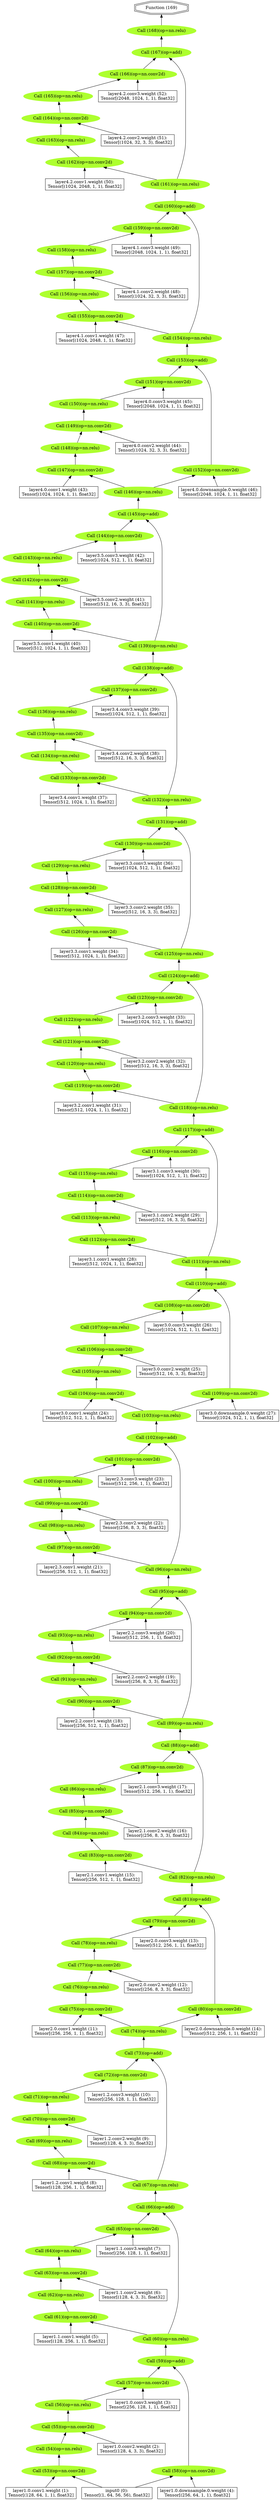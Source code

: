 digraph {
	rankdir=BT
	0 [label="input0 (0):
Tensor[(1, 64, 56, 56), float32]" shape=rectangle]
	1 [label="layer1.0.conv1.weight (1):
Tensor[(128, 64, 1, 1), float32]" shape=rectangle]
	2 [label="layer1.0.conv2.weight (2):
Tensor[(128, 4, 3, 3), float32]" shape=rectangle]
	3 [label="layer1.0.conv3.weight (3):
Tensor[(256, 128, 1, 1), float32]" shape=rectangle]
	4 [label="layer1.0.downsample.0.weight (4):
Tensor[(256, 64, 1, 1), float32]" shape=rectangle]
	5 [label="layer1.1.conv1.weight (5):
Tensor[(128, 256, 1, 1), float32]" shape=rectangle]
	6 [label="layer1.1.conv2.weight (6):
Tensor[(128, 4, 3, 3), float32]" shape=rectangle]
	7 [label="layer1.1.conv3.weight (7):
Tensor[(256, 128, 1, 1), float32]" shape=rectangle]
	8 [label="layer1.2.conv1.weight (8):
Tensor[(128, 256, 1, 1), float32]" shape=rectangle]
	9 [label="layer1.2.conv2.weight (9):
Tensor[(128, 4, 3, 3), float32]" shape=rectangle]
	10 [label="layer1.2.conv3.weight (10):
Tensor[(256, 128, 1, 1), float32]" shape=rectangle]
	11 [label="layer2.0.conv1.weight (11):
Tensor[(256, 256, 1, 1), float32]" shape=rectangle]
	12 [label="layer2.0.conv2.weight (12):
Tensor[(256, 8, 3, 3), float32]" shape=rectangle]
	13 [label="layer2.0.conv3.weight (13):
Tensor[(512, 256, 1, 1), float32]" shape=rectangle]
	14 [label="layer2.0.downsample.0.weight (14):
Tensor[(512, 256, 1, 1), float32]" shape=rectangle]
	15 [label="layer2.1.conv1.weight (15):
Tensor[(256, 512, 1, 1), float32]" shape=rectangle]
	16 [label="layer2.1.conv2.weight (16):
Tensor[(256, 8, 3, 3), float32]" shape=rectangle]
	17 [label="layer2.1.conv3.weight (17):
Tensor[(512, 256, 1, 1), float32]" shape=rectangle]
	18 [label="layer2.2.conv1.weight (18):
Tensor[(256, 512, 1, 1), float32]" shape=rectangle]
	19 [label="layer2.2.conv2.weight (19):
Tensor[(256, 8, 3, 3), float32]" shape=rectangle]
	20 [label="layer2.2.conv3.weight (20):
Tensor[(512, 256, 1, 1), float32]" shape=rectangle]
	21 [label="layer2.3.conv1.weight (21):
Tensor[(256, 512, 1, 1), float32]" shape=rectangle]
	22 [label="layer2.3.conv2.weight (22):
Tensor[(256, 8, 3, 3), float32]" shape=rectangle]
	23 [label="layer2.3.conv3.weight (23):
Tensor[(512, 256, 1, 1), float32]" shape=rectangle]
	24 [label="layer3.0.conv1.weight (24):
Tensor[(512, 512, 1, 1), float32]" shape=rectangle]
	25 [label="layer3.0.conv2.weight (25):
Tensor[(512, 16, 3, 3), float32]" shape=rectangle]
	26 [label="layer3.0.conv3.weight (26):
Tensor[(1024, 512, 1, 1), float32]" shape=rectangle]
	27 [label="layer3.0.downsample.0.weight (27):
Tensor[(1024, 512, 1, 1), float32]" shape=rectangle]
	28 [label="layer3.1.conv1.weight (28):
Tensor[(512, 1024, 1, 1), float32]" shape=rectangle]
	29 [label="layer3.1.conv2.weight (29):
Tensor[(512, 16, 3, 3), float32]" shape=rectangle]
	30 [label="layer3.1.conv3.weight (30):
Tensor[(1024, 512, 1, 1), float32]" shape=rectangle]
	31 [label="layer3.2.conv1.weight (31):
Tensor[(512, 1024, 1, 1), float32]" shape=rectangle]
	32 [label="layer3.2.conv2.weight (32):
Tensor[(512, 16, 3, 3), float32]" shape=rectangle]
	33 [label="layer3.2.conv3.weight (33):
Tensor[(1024, 512, 1, 1), float32]" shape=rectangle]
	34 [label="layer3.3.conv1.weight (34):
Tensor[(512, 1024, 1, 1), float32]" shape=rectangle]
	35 [label="layer3.3.conv2.weight (35):
Tensor[(512, 16, 3, 3), float32]" shape=rectangle]
	36 [label="layer3.3.conv3.weight (36):
Tensor[(1024, 512, 1, 1), float32]" shape=rectangle]
	37 [label="layer3.4.conv1.weight (37):
Tensor[(512, 1024, 1, 1), float32]" shape=rectangle]
	38 [label="layer3.4.conv2.weight (38):
Tensor[(512, 16, 3, 3), float32]" shape=rectangle]
	39 [label="layer3.4.conv3.weight (39):
Tensor[(1024, 512, 1, 1), float32]" shape=rectangle]
	40 [label="layer3.5.conv1.weight (40):
Tensor[(512, 1024, 1, 1), float32]" shape=rectangle]
	41 [label="layer3.5.conv2.weight (41):
Tensor[(512, 16, 3, 3), float32]" shape=rectangle]
	42 [label="layer3.5.conv3.weight (42):
Tensor[(1024, 512, 1, 1), float32]" shape=rectangle]
	43 [label="layer4.0.conv1.weight (43):
Tensor[(1024, 1024, 1, 1), float32]" shape=rectangle]
	44 [label="layer4.0.conv2.weight (44):
Tensor[(1024, 32, 3, 3), float32]" shape=rectangle]
	45 [label="layer4.0.conv3.weight (45):
Tensor[(2048, 1024, 1, 1), float32]" shape=rectangle]
	46 [label="layer4.0.downsample.0.weight (46):
Tensor[(2048, 1024, 1, 1), float32]" shape=rectangle]
	47 [label="layer4.1.conv1.weight (47):
Tensor[(1024, 2048, 1, 1), float32]" shape=rectangle]
	48 [label="layer4.1.conv2.weight (48):
Tensor[(1024, 32, 3, 3), float32]" shape=rectangle]
	49 [label="layer4.1.conv3.weight (49):
Tensor[(2048, 1024, 1, 1), float32]" shape=rectangle]
	50 [label="layer4.2.conv1.weight (50):
Tensor[(1024, 2048, 1, 1), float32]" shape=rectangle]
	51 [label="layer4.2.conv2.weight (51):
Tensor[(1024, 32, 3, 3), float32]" shape=rectangle]
	52 [label="layer4.2.conv3.weight (52):
Tensor[(2048, 1024, 1, 1), float32]" shape=rectangle]
	53 [label="Call (53)(op=nn.conv2d)" color=greenyellow shape=ellipse style=filled]
	0 -> 53
	1 -> 53
	54 [label="Call (54)(op=nn.relu)" color=greenyellow shape=ellipse style=filled]
	53 -> 54
	55 [label="Call (55)(op=nn.conv2d)" color=greenyellow shape=ellipse style=filled]
	54 -> 55
	2 -> 55
	56 [label="Call (56)(op=nn.relu)" color=greenyellow shape=ellipse style=filled]
	55 -> 56
	57 [label="Call (57)(op=nn.conv2d)" color=greenyellow shape=ellipse style=filled]
	56 -> 57
	3 -> 57
	58 [label="Call (58)(op=nn.conv2d)" color=greenyellow shape=ellipse style=filled]
	0 -> 58
	4 -> 58
	59 [label="Call (59)(op=add)" color=greenyellow shape=ellipse style=filled]
	57 -> 59
	58 -> 59
	60 [label="Call (60)(op=nn.relu)" color=greenyellow shape=ellipse style=filled]
	59 -> 60
	61 [label="Call (61)(op=nn.conv2d)" color=greenyellow shape=ellipse style=filled]
	60 -> 61
	5 -> 61
	62 [label="Call (62)(op=nn.relu)" color=greenyellow shape=ellipse style=filled]
	61 -> 62
	63 [label="Call (63)(op=nn.conv2d)" color=greenyellow shape=ellipse style=filled]
	62 -> 63
	6 -> 63
	64 [label="Call (64)(op=nn.relu)" color=greenyellow shape=ellipse style=filled]
	63 -> 64
	65 [label="Call (65)(op=nn.conv2d)" color=greenyellow shape=ellipse style=filled]
	64 -> 65
	7 -> 65
	66 [label="Call (66)(op=add)" color=greenyellow shape=ellipse style=filled]
	65 -> 66
	60 -> 66
	67 [label="Call (67)(op=nn.relu)" color=greenyellow shape=ellipse style=filled]
	66 -> 67
	68 [label="Call (68)(op=nn.conv2d)" color=greenyellow shape=ellipse style=filled]
	67 -> 68
	8 -> 68
	69 [label="Call (69)(op=nn.relu)" color=greenyellow shape=ellipse style=filled]
	68 -> 69
	70 [label="Call (70)(op=nn.conv2d)" color=greenyellow shape=ellipse style=filled]
	69 -> 70
	9 -> 70
	71 [label="Call (71)(op=nn.relu)" color=greenyellow shape=ellipse style=filled]
	70 -> 71
	72 [label="Call (72)(op=nn.conv2d)" color=greenyellow shape=ellipse style=filled]
	71 -> 72
	10 -> 72
	73 [label="Call (73)(op=add)" color=greenyellow shape=ellipse style=filled]
	72 -> 73
	67 -> 73
	74 [label="Call (74)(op=nn.relu)" color=greenyellow shape=ellipse style=filled]
	73 -> 74
	75 [label="Call (75)(op=nn.conv2d)" color=greenyellow shape=ellipse style=filled]
	74 -> 75
	11 -> 75
	76 [label="Call (76)(op=nn.relu)" color=greenyellow shape=ellipse style=filled]
	75 -> 76
	77 [label="Call (77)(op=nn.conv2d)" color=greenyellow shape=ellipse style=filled]
	76 -> 77
	12 -> 77
	78 [label="Call (78)(op=nn.relu)" color=greenyellow shape=ellipse style=filled]
	77 -> 78
	79 [label="Call (79)(op=nn.conv2d)" color=greenyellow shape=ellipse style=filled]
	78 -> 79
	13 -> 79
	80 [label="Call (80)(op=nn.conv2d)" color=greenyellow shape=ellipse style=filled]
	74 -> 80
	14 -> 80
	81 [label="Call (81)(op=add)" color=greenyellow shape=ellipse style=filled]
	79 -> 81
	80 -> 81
	82 [label="Call (82)(op=nn.relu)" color=greenyellow shape=ellipse style=filled]
	81 -> 82
	83 [label="Call (83)(op=nn.conv2d)" color=greenyellow shape=ellipse style=filled]
	82 -> 83
	15 -> 83
	84 [label="Call (84)(op=nn.relu)" color=greenyellow shape=ellipse style=filled]
	83 -> 84
	85 [label="Call (85)(op=nn.conv2d)" color=greenyellow shape=ellipse style=filled]
	84 -> 85
	16 -> 85
	86 [label="Call (86)(op=nn.relu)" color=greenyellow shape=ellipse style=filled]
	85 -> 86
	87 [label="Call (87)(op=nn.conv2d)" color=greenyellow shape=ellipse style=filled]
	86 -> 87
	17 -> 87
	88 [label="Call (88)(op=add)" color=greenyellow shape=ellipse style=filled]
	87 -> 88
	82 -> 88
	89 [label="Call (89)(op=nn.relu)" color=greenyellow shape=ellipse style=filled]
	88 -> 89
	90 [label="Call (90)(op=nn.conv2d)" color=greenyellow shape=ellipse style=filled]
	89 -> 90
	18 -> 90
	91 [label="Call (91)(op=nn.relu)" color=greenyellow shape=ellipse style=filled]
	90 -> 91
	92 [label="Call (92)(op=nn.conv2d)" color=greenyellow shape=ellipse style=filled]
	91 -> 92
	19 -> 92
	93 [label="Call (93)(op=nn.relu)" color=greenyellow shape=ellipse style=filled]
	92 -> 93
	94 [label="Call (94)(op=nn.conv2d)" color=greenyellow shape=ellipse style=filled]
	93 -> 94
	20 -> 94
	95 [label="Call (95)(op=add)" color=greenyellow shape=ellipse style=filled]
	94 -> 95
	89 -> 95
	96 [label="Call (96)(op=nn.relu)" color=greenyellow shape=ellipse style=filled]
	95 -> 96
	97 [label="Call (97)(op=nn.conv2d)" color=greenyellow shape=ellipse style=filled]
	96 -> 97
	21 -> 97
	98 [label="Call (98)(op=nn.relu)" color=greenyellow shape=ellipse style=filled]
	97 -> 98
	99 [label="Call (99)(op=nn.conv2d)" color=greenyellow shape=ellipse style=filled]
	98 -> 99
	22 -> 99
	100 [label="Call (100)(op=nn.relu)" color=greenyellow shape=ellipse style=filled]
	99 -> 100
	101 [label="Call (101)(op=nn.conv2d)" color=greenyellow shape=ellipse style=filled]
	100 -> 101
	23 -> 101
	102 [label="Call (102)(op=add)" color=greenyellow shape=ellipse style=filled]
	101 -> 102
	96 -> 102
	103 [label="Call (103)(op=nn.relu)" color=greenyellow shape=ellipse style=filled]
	102 -> 103
	104 [label="Call (104)(op=nn.conv2d)" color=greenyellow shape=ellipse style=filled]
	103 -> 104
	24 -> 104
	105 [label="Call (105)(op=nn.relu)" color=greenyellow shape=ellipse style=filled]
	104 -> 105
	106 [label="Call (106)(op=nn.conv2d)" color=greenyellow shape=ellipse style=filled]
	105 -> 106
	25 -> 106
	107 [label="Call (107)(op=nn.relu)" color=greenyellow shape=ellipse style=filled]
	106 -> 107
	108 [label="Call (108)(op=nn.conv2d)" color=greenyellow shape=ellipse style=filled]
	107 -> 108
	26 -> 108
	109 [label="Call (109)(op=nn.conv2d)" color=greenyellow shape=ellipse style=filled]
	103 -> 109
	27 -> 109
	110 [label="Call (110)(op=add)" color=greenyellow shape=ellipse style=filled]
	108 -> 110
	109 -> 110
	111 [label="Call (111)(op=nn.relu)" color=greenyellow shape=ellipse style=filled]
	110 -> 111
	112 [label="Call (112)(op=nn.conv2d)" color=greenyellow shape=ellipse style=filled]
	111 -> 112
	28 -> 112
	113 [label="Call (113)(op=nn.relu)" color=greenyellow shape=ellipse style=filled]
	112 -> 113
	114 [label="Call (114)(op=nn.conv2d)" color=greenyellow shape=ellipse style=filled]
	113 -> 114
	29 -> 114
	115 [label="Call (115)(op=nn.relu)" color=greenyellow shape=ellipse style=filled]
	114 -> 115
	116 [label="Call (116)(op=nn.conv2d)" color=greenyellow shape=ellipse style=filled]
	115 -> 116
	30 -> 116
	117 [label="Call (117)(op=add)" color=greenyellow shape=ellipse style=filled]
	116 -> 117
	111 -> 117
	118 [label="Call (118)(op=nn.relu)" color=greenyellow shape=ellipse style=filled]
	117 -> 118
	119 [label="Call (119)(op=nn.conv2d)" color=greenyellow shape=ellipse style=filled]
	118 -> 119
	31 -> 119
	120 [label="Call (120)(op=nn.relu)" color=greenyellow shape=ellipse style=filled]
	119 -> 120
	121 [label="Call (121)(op=nn.conv2d)" color=greenyellow shape=ellipse style=filled]
	120 -> 121
	32 -> 121
	122 [label="Call (122)(op=nn.relu)" color=greenyellow shape=ellipse style=filled]
	121 -> 122
	123 [label="Call (123)(op=nn.conv2d)" color=greenyellow shape=ellipse style=filled]
	122 -> 123
	33 -> 123
	124 [label="Call (124)(op=add)" color=greenyellow shape=ellipse style=filled]
	123 -> 124
	118 -> 124
	125 [label="Call (125)(op=nn.relu)" color=greenyellow shape=ellipse style=filled]
	124 -> 125
	126 [label="Call (126)(op=nn.conv2d)" color=greenyellow shape=ellipse style=filled]
	125 -> 126
	34 -> 126
	127 [label="Call (127)(op=nn.relu)" color=greenyellow shape=ellipse style=filled]
	126 -> 127
	128 [label="Call (128)(op=nn.conv2d)" color=greenyellow shape=ellipse style=filled]
	127 -> 128
	35 -> 128
	129 [label="Call (129)(op=nn.relu)" color=greenyellow shape=ellipse style=filled]
	128 -> 129
	130 [label="Call (130)(op=nn.conv2d)" color=greenyellow shape=ellipse style=filled]
	129 -> 130
	36 -> 130
	131 [label="Call (131)(op=add)" color=greenyellow shape=ellipse style=filled]
	130 -> 131
	125 -> 131
	132 [label="Call (132)(op=nn.relu)" color=greenyellow shape=ellipse style=filled]
	131 -> 132
	133 [label="Call (133)(op=nn.conv2d)" color=greenyellow shape=ellipse style=filled]
	132 -> 133
	37 -> 133
	134 [label="Call (134)(op=nn.relu)" color=greenyellow shape=ellipse style=filled]
	133 -> 134
	135 [label="Call (135)(op=nn.conv2d)" color=greenyellow shape=ellipse style=filled]
	134 -> 135
	38 -> 135
	136 [label="Call (136)(op=nn.relu)" color=greenyellow shape=ellipse style=filled]
	135 -> 136
	137 [label="Call (137)(op=nn.conv2d)" color=greenyellow shape=ellipse style=filled]
	136 -> 137
	39 -> 137
	138 [label="Call (138)(op=add)" color=greenyellow shape=ellipse style=filled]
	137 -> 138
	132 -> 138
	139 [label="Call (139)(op=nn.relu)" color=greenyellow shape=ellipse style=filled]
	138 -> 139
	140 [label="Call (140)(op=nn.conv2d)" color=greenyellow shape=ellipse style=filled]
	139 -> 140
	40 -> 140
	141 [label="Call (141)(op=nn.relu)" color=greenyellow shape=ellipse style=filled]
	140 -> 141
	142 [label="Call (142)(op=nn.conv2d)" color=greenyellow shape=ellipse style=filled]
	141 -> 142
	41 -> 142
	143 [label="Call (143)(op=nn.relu)" color=greenyellow shape=ellipse style=filled]
	142 -> 143
	144 [label="Call (144)(op=nn.conv2d)" color=greenyellow shape=ellipse style=filled]
	143 -> 144
	42 -> 144
	145 [label="Call (145)(op=add)" color=greenyellow shape=ellipse style=filled]
	144 -> 145
	139 -> 145
	146 [label="Call (146)(op=nn.relu)" color=greenyellow shape=ellipse style=filled]
	145 -> 146
	147 [label="Call (147)(op=nn.conv2d)" color=greenyellow shape=ellipse style=filled]
	146 -> 147
	43 -> 147
	148 [label="Call (148)(op=nn.relu)" color=greenyellow shape=ellipse style=filled]
	147 -> 148
	149 [label="Call (149)(op=nn.conv2d)" color=greenyellow shape=ellipse style=filled]
	148 -> 149
	44 -> 149
	150 [label="Call (150)(op=nn.relu)" color=greenyellow shape=ellipse style=filled]
	149 -> 150
	151 [label="Call (151)(op=nn.conv2d)" color=greenyellow shape=ellipse style=filled]
	150 -> 151
	45 -> 151
	152 [label="Call (152)(op=nn.conv2d)" color=greenyellow shape=ellipse style=filled]
	146 -> 152
	46 -> 152
	153 [label="Call (153)(op=add)" color=greenyellow shape=ellipse style=filled]
	151 -> 153
	152 -> 153
	154 [label="Call (154)(op=nn.relu)" color=greenyellow shape=ellipse style=filled]
	153 -> 154
	155 [label="Call (155)(op=nn.conv2d)" color=greenyellow shape=ellipse style=filled]
	154 -> 155
	47 -> 155
	156 [label="Call (156)(op=nn.relu)" color=greenyellow shape=ellipse style=filled]
	155 -> 156
	157 [label="Call (157)(op=nn.conv2d)" color=greenyellow shape=ellipse style=filled]
	156 -> 157
	48 -> 157
	158 [label="Call (158)(op=nn.relu)" color=greenyellow shape=ellipse style=filled]
	157 -> 158
	159 [label="Call (159)(op=nn.conv2d)" color=greenyellow shape=ellipse style=filled]
	158 -> 159
	49 -> 159
	160 [label="Call (160)(op=add)" color=greenyellow shape=ellipse style=filled]
	159 -> 160
	154 -> 160
	161 [label="Call (161)(op=nn.relu)" color=greenyellow shape=ellipse style=filled]
	160 -> 161
	162 [label="Call (162)(op=nn.conv2d)" color=greenyellow shape=ellipse style=filled]
	161 -> 162
	50 -> 162
	163 [label="Call (163)(op=nn.relu)" color=greenyellow shape=ellipse style=filled]
	162 -> 163
	164 [label="Call (164)(op=nn.conv2d)" color=greenyellow shape=ellipse style=filled]
	163 -> 164
	51 -> 164
	165 [label="Call (165)(op=nn.relu)" color=greenyellow shape=ellipse style=filled]
	164 -> 165
	166 [label="Call (166)(op=nn.conv2d)" color=greenyellow shape=ellipse style=filled]
	165 -> 166
	52 -> 166
	167 [label="Call (167)(op=add)" color=greenyellow shape=ellipse style=filled]
	166 -> 167
	161 -> 167
	168 [label="Call (168)(op=nn.relu)" color=greenyellow shape=ellipse style=filled]
	167 -> 168
	169 [label="Function (169)" shape=doubleoctagon]
	168 -> 169
}
